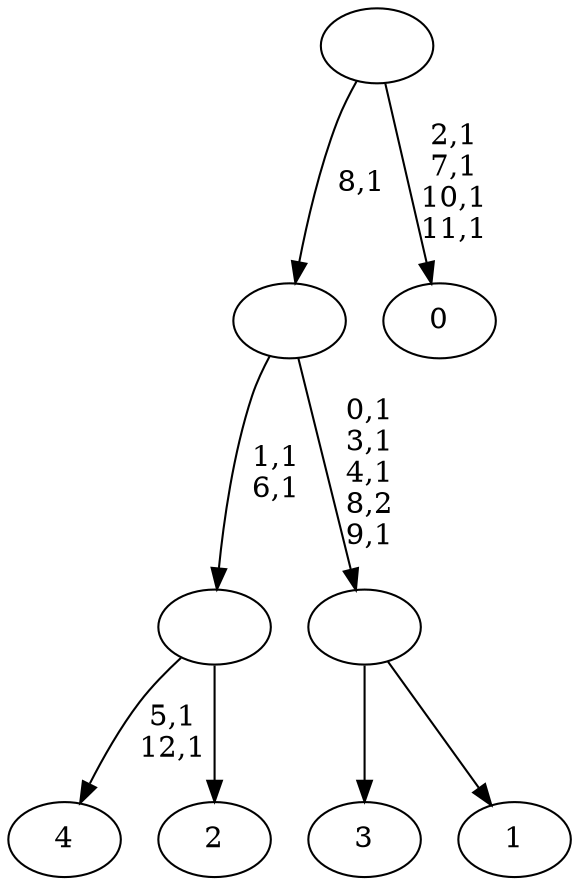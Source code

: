 digraph T {
	18 [label="4"]
	15 [label="3"]
	14 [label="2"]
	13 [label=""]
	11 [label="1"]
	10 [label=""]
	6 [label=""]
	5 [label="0"]
	0 [label=""]
	13 -> 18 [label="5,1\n12,1"]
	13 -> 14 [label=""]
	10 -> 15 [label=""]
	10 -> 11 [label=""]
	6 -> 10 [label="0,1\n3,1\n4,1\n8,2\n9,1"]
	6 -> 13 [label="1,1\n6,1"]
	0 -> 5 [label="2,1\n7,1\n10,1\n11,1"]
	0 -> 6 [label="8,1"]
}
